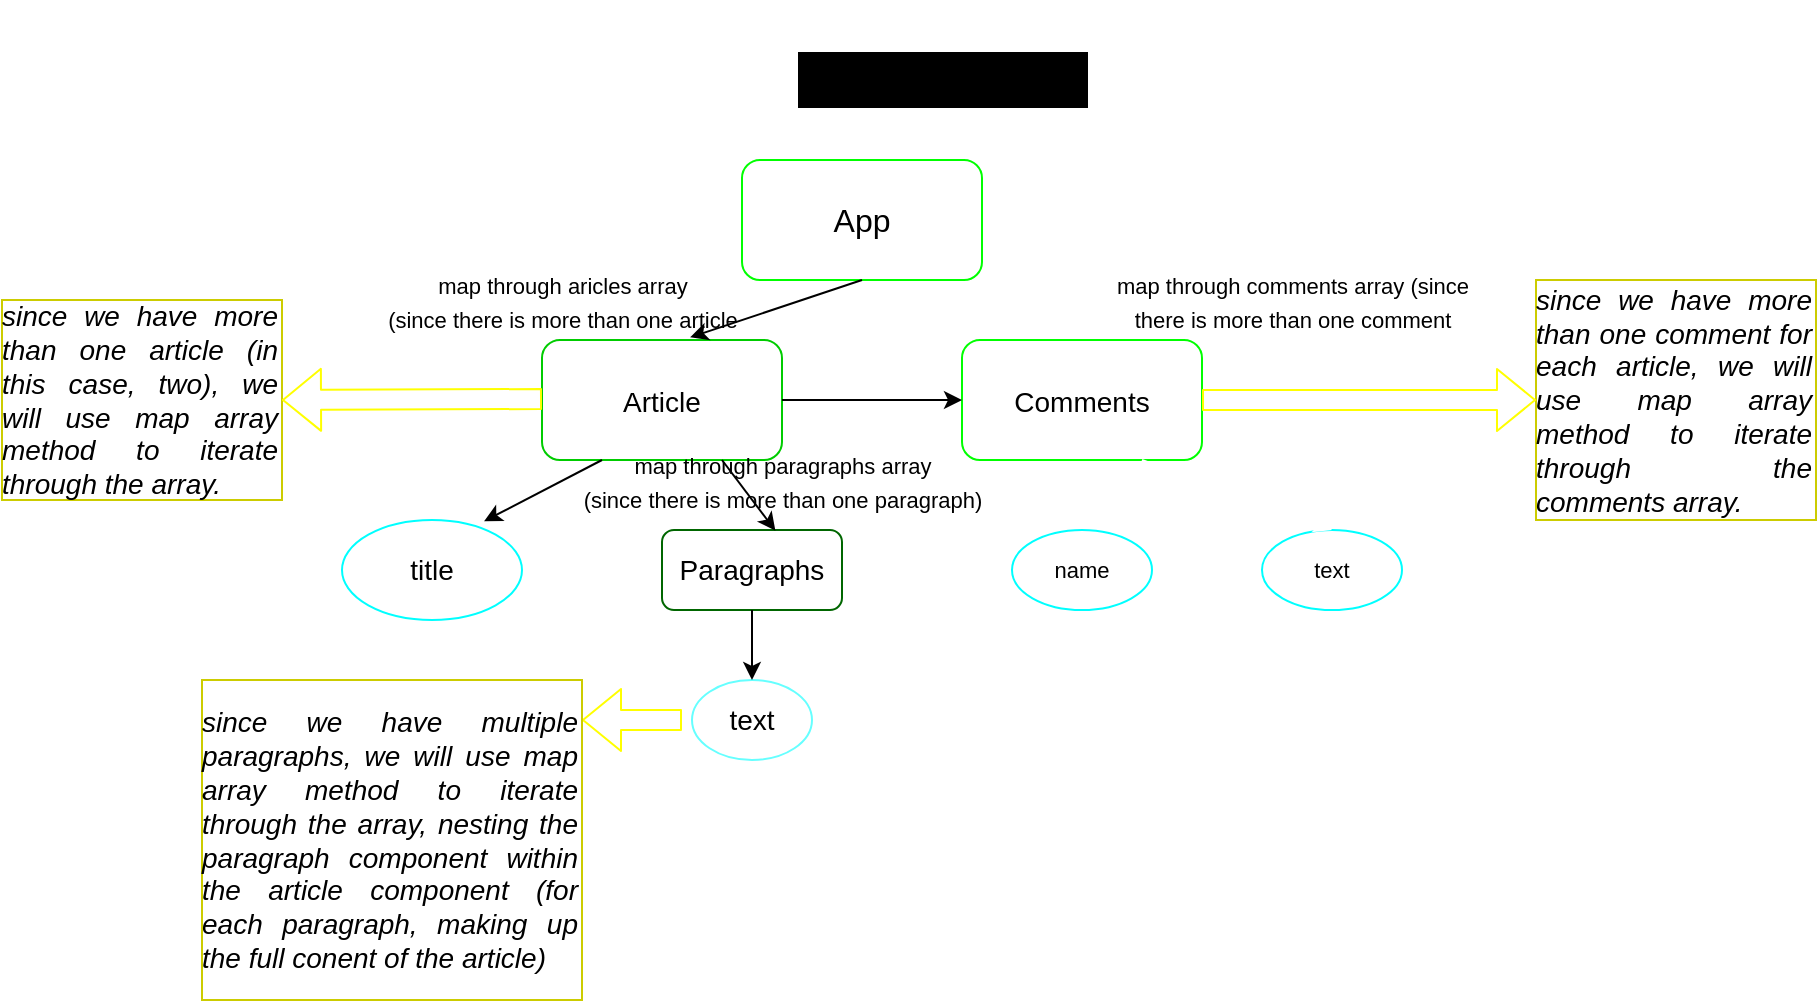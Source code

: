 <mxfile>
    <diagram id="hHdJGKTvjGsbfF0z0zgZ" name="Page-1">
        <mxGraphModel dx="1899" dy="1640" grid="1" gridSize="10" guides="1" tooltips="1" connect="1" arrows="1" fold="1" page="1" pageScale="1" pageWidth="827" pageHeight="1169" math="0" shadow="0">
            <root>
                <mxCell id="0"/>
                <mxCell id="1" parent="0"/>
                <mxCell id="2" value="&lt;font size=&quot;3&quot;&gt;App&lt;/font&gt;" style="rounded=1;whiteSpace=wrap;html=1;strokeColor=#00FF00;" vertex="1" parent="1">
                    <mxGeometry x="290" y="40" width="120" height="60" as="geometry"/>
                </mxCell>
                <mxCell id="3" value="&lt;pre&gt;&lt;font style=&quot;font-size: 24px&quot;&gt;&lt;u style=&quot;font-weight: normal ; background-color: rgb(0 , 0 , 0)&quot;&gt;Components&lt;/u&gt;&lt;/font&gt;&lt;/pre&gt;" style="text;html=1;align=center;verticalAlign=middle;resizable=0;points=[];autosize=1;strokeColor=none;fillColor=none;fontSize=24;" vertex="1" parent="1">
                    <mxGeometry x="310" y="-40" width="160" height="80" as="geometry"/>
                </mxCell>
                <mxCell id="4" value="&lt;span style=&quot;font-size: 14px&quot;&gt;Article&lt;/span&gt;" style="rounded=1;whiteSpace=wrap;html=1;fontSize=18;strokeColor=#00CC00;" vertex="1" parent="1">
                    <mxGeometry x="190" y="130" width="120" height="60" as="geometry"/>
                </mxCell>
                <mxCell id="31" value="" style="edgeStyle=none;html=1;fontSize=11;strokeColor=#FFFFFF;" edge="1" parent="1" source="5" target="24">
                    <mxGeometry relative="1" as="geometry"/>
                </mxCell>
                <mxCell id="5" value="&lt;span style=&quot;font-size: 14px&quot;&gt;Comments&lt;/span&gt;" style="rounded=1;whiteSpace=wrap;html=1;fontSize=18;strokeColor=#00FF00;" vertex="1" parent="1">
                    <mxGeometry x="400" y="130" width="120" height="60" as="geometry"/>
                </mxCell>
                <mxCell id="6" value="" style="endArrow=classic;html=1;fontSize=14;exitX=0.5;exitY=1;exitDx=0;exitDy=0;entryX=0.617;entryY=-0.022;entryDx=0;entryDy=0;entryPerimeter=0;" edge="1" parent="1" source="2" target="4">
                    <mxGeometry width="50" height="50" relative="1" as="geometry">
                        <mxPoint x="390" y="210" as="sourcePoint"/>
                        <mxPoint x="440" y="160" as="targetPoint"/>
                    </mxGeometry>
                </mxCell>
                <mxCell id="9" value="" style="endArrow=classic;html=1;fontSize=14;exitX=0.25;exitY=1;exitDx=0;exitDy=0;entryX=0.789;entryY=0.013;entryDx=0;entryDy=0;entryPerimeter=0;" edge="1" parent="1" source="4" target="11">
                    <mxGeometry width="50" height="50" relative="1" as="geometry">
                        <mxPoint x="160" y="270" as="sourcePoint"/>
                        <mxPoint x="150" y="230" as="targetPoint"/>
                    </mxGeometry>
                </mxCell>
                <mxCell id="11" value="title" style="ellipse;whiteSpace=wrap;html=1;fontSize=14;strokeColor=#00FFFF;" vertex="1" parent="1">
                    <mxGeometry x="90" y="220" width="90" height="50" as="geometry"/>
                </mxCell>
                <mxCell id="12" value="Paragraphs" style="rounded=1;whiteSpace=wrap;html=1;fontSize=14;strokeColor=#006600;" vertex="1" parent="1">
                    <mxGeometry x="250" y="225" width="90" height="40" as="geometry"/>
                </mxCell>
                <mxCell id="13" value="" style="endArrow=classic;html=1;fontSize=14;exitX=0.75;exitY=1;exitDx=0;exitDy=0;entryX=0.63;entryY=0.008;entryDx=0;entryDy=0;entryPerimeter=0;" edge="1" parent="1" source="4" target="12">
                    <mxGeometry width="50" height="50" relative="1" as="geometry">
                        <mxPoint x="390" y="210" as="sourcePoint"/>
                        <mxPoint x="440" y="160" as="targetPoint"/>
                    </mxGeometry>
                </mxCell>
                <mxCell id="14" value="text" style="ellipse;whiteSpace=wrap;html=1;fontSize=14;strokeColor=#66FFFF;" vertex="1" parent="1">
                    <mxGeometry x="265" y="300" width="60" height="40" as="geometry"/>
                </mxCell>
                <mxCell id="15" value="" style="endArrow=classic;html=1;fontSize=14;exitX=0.5;exitY=1;exitDx=0;exitDy=0;entryX=0.5;entryY=0;entryDx=0;entryDy=0;" edge="1" parent="1" source="12" target="14">
                    <mxGeometry width="50" height="50" relative="1" as="geometry">
                        <mxPoint x="300" y="265" as="sourcePoint"/>
                        <mxPoint x="260" y="300" as="targetPoint"/>
                    </mxGeometry>
                </mxCell>
                <mxCell id="16" value="" style="shape=flexArrow;endArrow=classic;html=1;fontSize=14;strokeColor=#FFFF00;" edge="1" parent="1">
                    <mxGeometry width="50" height="50" relative="1" as="geometry">
                        <mxPoint x="260" y="320" as="sourcePoint"/>
                        <mxPoint x="210" y="320" as="targetPoint"/>
                    </mxGeometry>
                </mxCell>
                <mxCell id="17" value="&lt;div style=&quot;text-align: justify&quot;&gt;&lt;span&gt;&lt;i&gt;since we have multiple paragraphs, we will use map array method to iterate through the array, nesting the paragraph component within the article component (for each paragraph, making up the full conent of the article)&lt;/i&gt;&lt;/span&gt;&lt;/div&gt;" style="rounded=0;whiteSpace=wrap;html=1;fontSize=14;strokeColor=#CCCC00;align=right;" vertex="1" parent="1">
                    <mxGeometry x="20" y="300" width="190" height="160" as="geometry"/>
                </mxCell>
                <mxCell id="20" value="&lt;font style=&quot;font-size: 11px&quot;&gt;map through paragraphs array&lt;br&gt;(since there is more than one paragraph)&lt;br&gt;&lt;/font&gt;" style="text;html=1;align=center;verticalAlign=middle;resizable=0;points=[];autosize=1;strokeColor=none;fillColor=none;fontSize=14;" vertex="1" parent="1">
                    <mxGeometry x="205" y="180" width="210" height="40" as="geometry"/>
                </mxCell>
                <mxCell id="21" value="&lt;font style=&quot;font-size: 11px&quot;&gt;map through aricles array&lt;br&gt;(since there is more than one article&lt;br&gt;&lt;/font&gt;" style="text;html=1;align=center;verticalAlign=middle;resizable=0;points=[];autosize=1;strokeColor=none;fillColor=none;fontSize=14;" vertex="1" parent="1">
                    <mxGeometry x="105" y="90" width="190" height="40" as="geometry"/>
                </mxCell>
                <mxCell id="22" value="&lt;div style=&quot;text-align: justify&quot;&gt;&lt;span&gt;&lt;i&gt;since we have more than one article (in this case, two), we will use map array method to iterate through the array.&lt;/i&gt;&lt;/span&gt;&lt;/div&gt;" style="rounded=0;whiteSpace=wrap;html=1;fontSize=14;strokeColor=#CCCC00;align=right;" vertex="1" parent="1">
                    <mxGeometry x="-80" y="110" width="140" height="100" as="geometry"/>
                </mxCell>
                <mxCell id="23" value="" style="shape=flexArrow;endArrow=classic;html=1;fontSize=14;entryX=1;entryY=0.5;entryDx=0;entryDy=0;strokeColor=#FFFF00;" edge="1" parent="1" target="22">
                    <mxGeometry width="50" height="50" relative="1" as="geometry">
                        <mxPoint x="190" y="159.5" as="sourcePoint"/>
                        <mxPoint x="140" y="159.5" as="targetPoint"/>
                    </mxGeometry>
                </mxCell>
                <mxCell id="24" value="name" style="ellipse;whiteSpace=wrap;html=1;fontSize=11;strokeColor=#00FFFF;" vertex="1" parent="1">
                    <mxGeometry x="425" y="225" width="70" height="40" as="geometry"/>
                </mxCell>
                <mxCell id="25" value="text" style="ellipse;whiteSpace=wrap;html=1;fontSize=11;strokeColor=#00FFFF;" vertex="1" parent="1">
                    <mxGeometry x="550" y="225" width="70" height="40" as="geometry"/>
                </mxCell>
                <mxCell id="28" value="" style="endArrow=classic;html=1;fontSize=11;strokeColor=#FFFFFF;exitX=0.75;exitY=1;exitDx=0;exitDy=0;entryX=0.5;entryY=0;entryDx=0;entryDy=0;" edge="1" parent="1" source="5" target="25">
                    <mxGeometry width="50" height="50" relative="1" as="geometry">
                        <mxPoint x="460" y="340" as="sourcePoint"/>
                        <mxPoint x="510" y="290" as="targetPoint"/>
                    </mxGeometry>
                </mxCell>
                <mxCell id="33" value="" style="endArrow=classic;html=1;fontSize=14;exitX=1;exitY=0.5;exitDx=0;exitDy=0;entryX=0;entryY=0.5;entryDx=0;entryDy=0;" edge="1" parent="1" source="4" target="5">
                    <mxGeometry width="50" height="50" relative="1" as="geometry">
                        <mxPoint x="360" y="110" as="sourcePoint"/>
                        <mxPoint x="440" y="140" as="targetPoint"/>
                    </mxGeometry>
                </mxCell>
                <mxCell id="34" value="&lt;div style=&quot;text-align: justify&quot;&gt;&lt;span&gt;&lt;i&gt;since we have more than one comment for each article, we will use map array method to iterate through the comments array.&lt;/i&gt;&lt;/span&gt;&lt;/div&gt;" style="rounded=0;whiteSpace=wrap;html=1;fontSize=14;strokeColor=#CCCC00;align=right;" vertex="1" parent="1">
                    <mxGeometry x="687" y="100" width="140" height="120" as="geometry"/>
                </mxCell>
                <mxCell id="35" value="" style="shape=flexArrow;endArrow=classic;html=1;fontSize=14;strokeColor=#FFFF00;entryX=0;entryY=0.5;entryDx=0;entryDy=0;exitX=1;exitY=0.5;exitDx=0;exitDy=0;exitPerimeter=0;" edge="1" parent="1" target="34" source="5">
                    <mxGeometry width="50" height="50" relative="1" as="geometry">
                        <mxPoint x="495" y="150" as="sourcePoint"/>
                        <mxPoint x="640" y="140" as="targetPoint"/>
                        <Array as="points"/>
                    </mxGeometry>
                </mxCell>
                <mxCell id="37" value="&lt;font style=&quot;font-size: 11px&quot;&gt;map through comments array (since&lt;br&gt;there is more than one comment&lt;br&gt;&lt;/font&gt;" style="text;html=1;align=center;verticalAlign=middle;resizable=0;points=[];autosize=1;strokeColor=none;fillColor=none;fontSize=14;" vertex="1" parent="1">
                    <mxGeometry x="470" y="90" width="190" height="40" as="geometry"/>
                </mxCell>
            </root>
        </mxGraphModel>
    </diagram>
</mxfile>